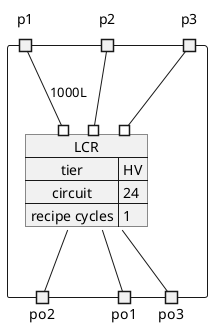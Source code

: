 @startuml
'skinparam linetype polyline
'skinparam linetype ortho
'left to right direction
rectangle " " as object {
    map "LCR" as map {
    tier => HV
    circuit => 24
    recipe cycles => 1
  }
  portin  p1
  portin  p2
  portin  p3
  portout  po1
  portout  po2
  portout  po3

  p1 --# map: 1000L
  p2 --# map
  p3 --# map
  map -- po1
  map -- po2
  map -- po3
}
@enduml
